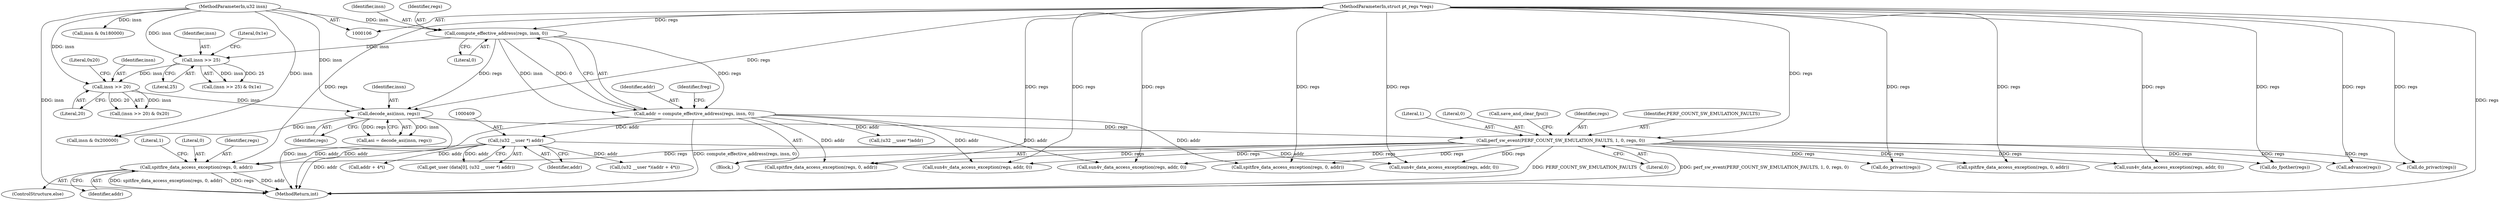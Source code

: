 digraph "0_linux_a8b0ca17b80e92faab46ee7179ba9e99ccb61233_36@pointer" {
"1000454" [label="(Call,spitfire_data_access_exception(regs, 0, addr))"];
"1000150" [label="(Call,perf_sw_event(PERF_COUNT_SW_EMULATION_FAULTS, 1, 0, regs, 0))"];
"1000138" [label="(Call,decode_asi(insn, regs))"];
"1000127" [label="(Call,insn >> 20)"];
"1000122" [label="(Call,insn >> 25)"];
"1000113" [label="(Call,compute_effective_address(regs, insn, 0))"];
"1000108" [label="(MethodParameterIn,struct pt_regs *regs)"];
"1000107" [label="(MethodParameterIn,u32 insn)"];
"1000408" [label="(Call,(u32 __user *) addr)"];
"1000111" [label="(Call,addr = compute_effective_address(regs, insn, 0))"];
"1000453" [label="(ControlStructure,else)"];
"1000457" [label="(Identifier,addr)"];
"1000140" [label="(Identifier,regs)"];
"1000125" [label="(Literal,0x1e)"];
"1000129" [label="(Literal,20)"];
"1000154" [label="(Identifier,regs)"];
"1000430" [label="(Call,(u32 __user *)(addr + 4*i))"];
"1000432" [label="(Call,addr + 4*i)"];
"1000233" [label="(Call,do_privact(regs))"];
"1000459" [label="(Literal,1)"];
"1000109" [label="(Block,)"];
"1000116" [label="(Literal,0)"];
"1000155" [label="(Literal,0)"];
"1000271" [label="(Call,spitfire_data_access_exception(regs, 0, addr))"];
"1000136" [label="(Call,asi = decode_asi(insn, regs))"];
"1000128" [label="(Identifier,insn)"];
"1000113" [label="(Call,compute_effective_address(regs, insn, 0))"];
"1000139" [label="(Identifier,insn)"];
"1000112" [label="(Identifier,addr)"];
"1000408" [label="(Call,(u32 __user *) addr)"];
"1000404" [label="(Call,get_user (data[0], (u32 __user *) addr))"];
"1000369" [label="(Call,insn & 0x180000)"];
"1000138" [label="(Call,decode_asi(insn, regs))"];
"1000320" [label="(Call,sun4v_data_access_exception(regs, addr, 0))"];
"1000130" [label="(Literal,0x20)"];
"1000127" [label="(Call,insn >> 20)"];
"1000605" [label="(MethodReturn,int)"];
"1000325" [label="(Call,spitfire_data_access_exception(regs, 0, addr))"];
"1000119" [label="(Identifier,freg)"];
"1000121" [label="(Call,(insn >> 25) & 0x1e)"];
"1000183" [label="(Call,insn & 0x200000)"];
"1000151" [label="(Identifier,PERF_COUNT_SW_EMULATION_FAULTS)"];
"1000122" [label="(Call,insn >> 25)"];
"1000283" [label="(Call,(u32 __user *)addr)"];
"1000152" [label="(Literal,1)"];
"1000153" [label="(Literal,0)"];
"1000114" [label="(Identifier,regs)"];
"1000124" [label="(Literal,25)"];
"1000156" [label="(Call,save_and_clear_fpu())"];
"1000357" [label="(Call,sun4v_data_access_exception(regs, addr, 0))"];
"1000266" [label="(Call,sun4v_data_access_exception(regs, addr, 0))"];
"1000456" [label="(Literal,0)"];
"1000449" [label="(Call,sun4v_data_access_exception(regs, addr, 0))"];
"1000455" [label="(Identifier,regs)"];
"1000454" [label="(Call,spitfire_data_access_exception(regs, 0, addr))"];
"1000178" [label="(Call,do_fpother(regs))"];
"1000107" [label="(MethodParameterIn,u32 insn)"];
"1000150" [label="(Call,perf_sw_event(PERF_COUNT_SW_EMULATION_FAULTS, 1, 0, regs, 0))"];
"1000111" [label="(Call,addr = compute_effective_address(regs, insn, 0))"];
"1000410" [label="(Identifier,addr)"];
"1000108" [label="(MethodParameterIn,struct pt_regs *regs)"];
"1000123" [label="(Identifier,insn)"];
"1000362" [label="(Call,spitfire_data_access_exception(regs, 0, addr))"];
"1000601" [label="(Call,advance(regs))"];
"1000343" [label="(Call,do_privact(regs))"];
"1000115" [label="(Identifier,insn)"];
"1000126" [label="(Call,(insn >> 20) & 0x20)"];
"1000454" -> "1000453"  [label="AST: "];
"1000454" -> "1000457"  [label="CFG: "];
"1000455" -> "1000454"  [label="AST: "];
"1000456" -> "1000454"  [label="AST: "];
"1000457" -> "1000454"  [label="AST: "];
"1000459" -> "1000454"  [label="CFG: "];
"1000454" -> "1000605"  [label="DDG: regs"];
"1000454" -> "1000605"  [label="DDG: addr"];
"1000454" -> "1000605"  [label="DDG: spitfire_data_access_exception(regs, 0, addr)"];
"1000150" -> "1000454"  [label="DDG: regs"];
"1000108" -> "1000454"  [label="DDG: regs"];
"1000408" -> "1000454"  [label="DDG: addr"];
"1000150" -> "1000109"  [label="AST: "];
"1000150" -> "1000155"  [label="CFG: "];
"1000151" -> "1000150"  [label="AST: "];
"1000152" -> "1000150"  [label="AST: "];
"1000153" -> "1000150"  [label="AST: "];
"1000154" -> "1000150"  [label="AST: "];
"1000155" -> "1000150"  [label="AST: "];
"1000156" -> "1000150"  [label="CFG: "];
"1000150" -> "1000605"  [label="DDG: PERF_COUNT_SW_EMULATION_FAULTS"];
"1000150" -> "1000605"  [label="DDG: perf_sw_event(PERF_COUNT_SW_EMULATION_FAULTS, 1, 0, regs, 0)"];
"1000138" -> "1000150"  [label="DDG: regs"];
"1000108" -> "1000150"  [label="DDG: regs"];
"1000150" -> "1000178"  [label="DDG: regs"];
"1000150" -> "1000233"  [label="DDG: regs"];
"1000150" -> "1000266"  [label="DDG: regs"];
"1000150" -> "1000271"  [label="DDG: regs"];
"1000150" -> "1000320"  [label="DDG: regs"];
"1000150" -> "1000325"  [label="DDG: regs"];
"1000150" -> "1000343"  [label="DDG: regs"];
"1000150" -> "1000357"  [label="DDG: regs"];
"1000150" -> "1000362"  [label="DDG: regs"];
"1000150" -> "1000449"  [label="DDG: regs"];
"1000150" -> "1000601"  [label="DDG: regs"];
"1000138" -> "1000136"  [label="AST: "];
"1000138" -> "1000140"  [label="CFG: "];
"1000139" -> "1000138"  [label="AST: "];
"1000140" -> "1000138"  [label="AST: "];
"1000136" -> "1000138"  [label="CFG: "];
"1000138" -> "1000605"  [label="DDG: insn"];
"1000138" -> "1000136"  [label="DDG: insn"];
"1000138" -> "1000136"  [label="DDG: regs"];
"1000127" -> "1000138"  [label="DDG: insn"];
"1000107" -> "1000138"  [label="DDG: insn"];
"1000113" -> "1000138"  [label="DDG: regs"];
"1000108" -> "1000138"  [label="DDG: regs"];
"1000138" -> "1000183"  [label="DDG: insn"];
"1000127" -> "1000126"  [label="AST: "];
"1000127" -> "1000129"  [label="CFG: "];
"1000128" -> "1000127"  [label="AST: "];
"1000129" -> "1000127"  [label="AST: "];
"1000130" -> "1000127"  [label="CFG: "];
"1000127" -> "1000126"  [label="DDG: insn"];
"1000127" -> "1000126"  [label="DDG: 20"];
"1000122" -> "1000127"  [label="DDG: insn"];
"1000107" -> "1000127"  [label="DDG: insn"];
"1000122" -> "1000121"  [label="AST: "];
"1000122" -> "1000124"  [label="CFG: "];
"1000123" -> "1000122"  [label="AST: "];
"1000124" -> "1000122"  [label="AST: "];
"1000125" -> "1000122"  [label="CFG: "];
"1000122" -> "1000121"  [label="DDG: insn"];
"1000122" -> "1000121"  [label="DDG: 25"];
"1000113" -> "1000122"  [label="DDG: insn"];
"1000107" -> "1000122"  [label="DDG: insn"];
"1000113" -> "1000111"  [label="AST: "];
"1000113" -> "1000116"  [label="CFG: "];
"1000114" -> "1000113"  [label="AST: "];
"1000115" -> "1000113"  [label="AST: "];
"1000116" -> "1000113"  [label="AST: "];
"1000111" -> "1000113"  [label="CFG: "];
"1000113" -> "1000111"  [label="DDG: regs"];
"1000113" -> "1000111"  [label="DDG: insn"];
"1000113" -> "1000111"  [label="DDG: 0"];
"1000108" -> "1000113"  [label="DDG: regs"];
"1000107" -> "1000113"  [label="DDG: insn"];
"1000108" -> "1000106"  [label="AST: "];
"1000108" -> "1000605"  [label="DDG: regs"];
"1000108" -> "1000178"  [label="DDG: regs"];
"1000108" -> "1000233"  [label="DDG: regs"];
"1000108" -> "1000266"  [label="DDG: regs"];
"1000108" -> "1000271"  [label="DDG: regs"];
"1000108" -> "1000320"  [label="DDG: regs"];
"1000108" -> "1000325"  [label="DDG: regs"];
"1000108" -> "1000343"  [label="DDG: regs"];
"1000108" -> "1000357"  [label="DDG: regs"];
"1000108" -> "1000362"  [label="DDG: regs"];
"1000108" -> "1000449"  [label="DDG: regs"];
"1000108" -> "1000601"  [label="DDG: regs"];
"1000107" -> "1000106"  [label="AST: "];
"1000107" -> "1000605"  [label="DDG: insn"];
"1000107" -> "1000183"  [label="DDG: insn"];
"1000107" -> "1000369"  [label="DDG: insn"];
"1000408" -> "1000404"  [label="AST: "];
"1000408" -> "1000410"  [label="CFG: "];
"1000409" -> "1000408"  [label="AST: "];
"1000410" -> "1000408"  [label="AST: "];
"1000404" -> "1000408"  [label="CFG: "];
"1000408" -> "1000605"  [label="DDG: addr"];
"1000408" -> "1000404"  [label="DDG: addr"];
"1000111" -> "1000408"  [label="DDG: addr"];
"1000408" -> "1000430"  [label="DDG: addr"];
"1000408" -> "1000432"  [label="DDG: addr"];
"1000408" -> "1000449"  [label="DDG: addr"];
"1000111" -> "1000109"  [label="AST: "];
"1000112" -> "1000111"  [label="AST: "];
"1000119" -> "1000111"  [label="CFG: "];
"1000111" -> "1000605"  [label="DDG: addr"];
"1000111" -> "1000605"  [label="DDG: compute_effective_address(regs, insn, 0)"];
"1000111" -> "1000266"  [label="DDG: addr"];
"1000111" -> "1000271"  [label="DDG: addr"];
"1000111" -> "1000283"  [label="DDG: addr"];
"1000111" -> "1000357"  [label="DDG: addr"];
"1000111" -> "1000362"  [label="DDG: addr"];
}
